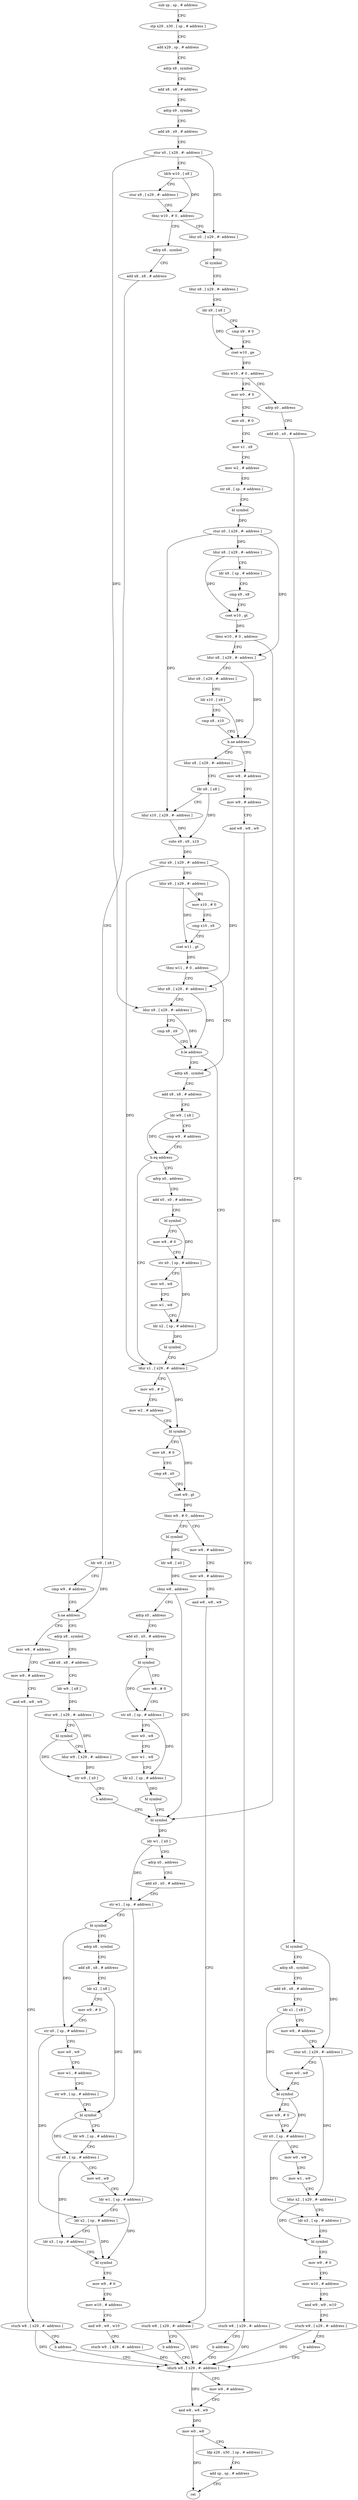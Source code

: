 digraph "func" {
"4246604" [label = "sub sp , sp , # address" ]
"4246608" [label = "stp x29 , x30 , [ sp , # address ]" ]
"4246612" [label = "add x29 , sp , # address" ]
"4246616" [label = "adrp x8 , symbol" ]
"4246620" [label = "add x8 , x8 , # address" ]
"4246624" [label = "adrp x9 , symbol" ]
"4246628" [label = "add x9 , x9 , # address" ]
"4246632" [label = "stur x0 , [ x29 , #- address ]" ]
"4246636" [label = "ldrb w10 , [ x8 ]" ]
"4246640" [label = "stur x9 , [ x29 , #- address ]" ]
"4246644" [label = "tbnz w10 , # 0 , address" ]
"4246720" [label = "ldur x0 , [ x29 , #- address ]" ]
"4246648" [label = "adrp x8 , symbol" ]
"4246724" [label = "bl symbol" ]
"4246728" [label = "ldur x8 , [ x29 , #- address ]" ]
"4246732" [label = "ldr x9 , [ x8 ]" ]
"4246736" [label = "cmp x9 , # 0" ]
"4246740" [label = "cset w10 , ge" ]
"4246744" [label = "tbnz w10 , # 0 , address" ]
"4246836" [label = "mov w0 , # 0" ]
"4246748" [label = "adrp x0 , address" ]
"4246652" [label = "add x8 , x8 , # address" ]
"4246656" [label = "ldr w9 , [ x8 ]" ]
"4246660" [label = "cmp w9 , # address" ]
"4246664" [label = "b.ne address" ]
"4246688" [label = "adrp x8 , symbol" ]
"4246668" [label = "mov w8 , # address" ]
"4246840" [label = "mov x8 , # 0" ]
"4246844" [label = "mov x1 , x8" ]
"4246848" [label = "mov w2 , # address" ]
"4246852" [label = "str x8 , [ sp , # address ]" ]
"4246856" [label = "bl symbol" ]
"4246860" [label = "stur x0 , [ x29 , #- address ]" ]
"4246864" [label = "ldur x8 , [ x29 , #- address ]" ]
"4246868" [label = "ldr x9 , [ sp , # address ]" ]
"4246872" [label = "cmp x9 , x8" ]
"4246876" [label = "cset w10 , gt" ]
"4246880" [label = "tbnz w10 , # 0 , address" ]
"4247136" [label = "bl symbol" ]
"4246884" [label = "ldur x8 , [ x29 , #- address ]" ]
"4246752" [label = "add x0 , x0 , # address" ]
"4246756" [label = "bl symbol" ]
"4246760" [label = "adrp x8 , symbol" ]
"4246764" [label = "add x8 , x8 , # address" ]
"4246768" [label = "ldr x1 , [ x8 ]" ]
"4246772" [label = "mov w9 , # address" ]
"4246776" [label = "stur x0 , [ x29 , #- address ]" ]
"4246780" [label = "mov w0 , w9" ]
"4246784" [label = "bl symbol" ]
"4246788" [label = "mov w9 , # 0" ]
"4246792" [label = "str x0 , [ sp , # address ]" ]
"4246796" [label = "mov w0 , w9" ]
"4246800" [label = "mov w1 , w9" ]
"4246804" [label = "ldur x2 , [ x29 , #- address ]" ]
"4246808" [label = "ldr x3 , [ sp , # address ]" ]
"4246812" [label = "bl symbol" ]
"4246816" [label = "mov w9 , # 0" ]
"4246820" [label = "mov w10 , # address" ]
"4246824" [label = "and w9 , w9 , w10" ]
"4246828" [label = "sturb w9 , [ x29 , #- address ]" ]
"4246832" [label = "b address" ]
"4247240" [label = "ldurb w8 , [ x29 , #- address ]" ]
"4246692" [label = "add x8 , x8 , # address" ]
"4246696" [label = "ldr w9 , [ x8 ]" ]
"4246700" [label = "stur w9 , [ x29 , #- address ]" ]
"4246704" [label = "bl symbol" ]
"4246708" [label = "ldur w9 , [ x29 , #- address ]" ]
"4246712" [label = "str w9 , [ x0 ]" ]
"4246716" [label = "b address" ]
"4246672" [label = "mov w9 , # address" ]
"4246676" [label = "and w8 , w8 , w9" ]
"4246680" [label = "sturb w8 , [ x29 , #- address ]" ]
"4246684" [label = "b address" ]
"4247140" [label = "ldr w1 , [ x0 ]" ]
"4247144" [label = "adrp x0 , address" ]
"4247148" [label = "add x0 , x0 , # address" ]
"4247152" [label = "str w1 , [ sp , # address ]" ]
"4247156" [label = "bl symbol" ]
"4247160" [label = "adrp x8 , symbol" ]
"4247164" [label = "add x8 , x8 , # address" ]
"4247168" [label = "ldr x2 , [ x8 ]" ]
"4247172" [label = "mov w9 , # 0" ]
"4247176" [label = "str x0 , [ sp , # address ]" ]
"4247180" [label = "mov w0 , w9" ]
"4247184" [label = "mov w1 , # address" ]
"4247188" [label = "str w9 , [ sp , # address ]" ]
"4247192" [label = "bl symbol" ]
"4247196" [label = "ldr w9 , [ sp , # address ]" ]
"4247200" [label = "str x0 , [ sp , # address ]" ]
"4247204" [label = "mov w0 , w9" ]
"4247208" [label = "ldr w1 , [ sp , # address ]" ]
"4247212" [label = "ldr x2 , [ sp , # address ]" ]
"4247216" [label = "ldr x3 , [ sp , # address ]" ]
"4247220" [label = "bl symbol" ]
"4247224" [label = "mov w9 , # 0" ]
"4247228" [label = "mov w10 , # address" ]
"4247232" [label = "and w9 , w9 , w10" ]
"4247236" [label = "sturb w9 , [ x29 , #- address ]" ]
"4246888" [label = "ldur x9 , [ x29 , #- address ]" ]
"4246892" [label = "ldr x10 , [ x9 ]" ]
"4246896" [label = "cmp x8 , x10" ]
"4246900" [label = "b.ne address" ]
"4246924" [label = "ldur x8 , [ x29 , #- address ]" ]
"4246904" [label = "mov w8 , # address" ]
"4247244" [label = "mov w9 , # address" ]
"4247248" [label = "and w8 , w8 , w9" ]
"4247252" [label = "mov w0 , w8" ]
"4247256" [label = "ldp x29 , x30 , [ sp , # address ]" ]
"4247260" [label = "add sp , sp , # address" ]
"4247264" [label = "ret" ]
"4246928" [label = "ldr x9 , [ x8 ]" ]
"4246932" [label = "ldur x10 , [ x29 , #- address ]" ]
"4246936" [label = "subs x9 , x9 , x10" ]
"4246940" [label = "stur x9 , [ x29 , #- address ]" ]
"4246944" [label = "ldur x9 , [ x29 , #- address ]" ]
"4246948" [label = "mov x10 , # 0" ]
"4246952" [label = "cmp x10 , x9" ]
"4246956" [label = "cset w11 , gt" ]
"4246960" [label = "tbnz w11 , # 0 , address" ]
"4246980" [label = "adrp x8 , symbol" ]
"4246964" [label = "ldur x8 , [ x29 , #- address ]" ]
"4246908" [label = "mov w9 , # address" ]
"4246912" [label = "and w8 , w8 , w9" ]
"4246916" [label = "sturb w8 , [ x29 , #- address ]" ]
"4246920" [label = "b address" ]
"4246984" [label = "add x8 , x8 , # address" ]
"4246988" [label = "ldr w9 , [ x8 ]" ]
"4246992" [label = "cmp w9 , # address" ]
"4246996" [label = "b.eq address" ]
"4247036" [label = "ldur x1 , [ x29 , #- address ]" ]
"4247000" [label = "adrp x0 , address" ]
"4246968" [label = "ldur x9 , [ x29 , #- address ]" ]
"4246972" [label = "cmp x8 , x9" ]
"4246976" [label = "b.le address" ]
"4247040" [label = "mov w0 , # 0" ]
"4247044" [label = "mov w2 , # address" ]
"4247048" [label = "bl symbol" ]
"4247052" [label = "mov x8 , # 0" ]
"4247056" [label = "cmp x8 , x0" ]
"4247060" [label = "cset w9 , gt" ]
"4247064" [label = "tbnz w9 , # 0 , address" ]
"4247088" [label = "bl symbol" ]
"4247068" [label = "mov w8 , # address" ]
"4247004" [label = "add x0 , x0 , # address" ]
"4247008" [label = "bl symbol" ]
"4247012" [label = "mov w8 , # 0" ]
"4247016" [label = "str x0 , [ sp , # address ]" ]
"4247020" [label = "mov w0 , w8" ]
"4247024" [label = "mov w1 , w8" ]
"4247028" [label = "ldr x2 , [ sp , # address ]" ]
"4247032" [label = "bl symbol" ]
"4247092" [label = "ldr w8 , [ x0 ]" ]
"4247096" [label = "cbnz w8 , address" ]
"4247100" [label = "adrp x0 , address" ]
"4247072" [label = "mov w9 , # address" ]
"4247076" [label = "and w8 , w8 , w9" ]
"4247080" [label = "sturb w8 , [ x29 , #- address ]" ]
"4247084" [label = "b address" ]
"4247104" [label = "add x0 , x0 , # address" ]
"4247108" [label = "bl symbol" ]
"4247112" [label = "mov w8 , # 0" ]
"4247116" [label = "str x0 , [ sp , # address ]" ]
"4247120" [label = "mov w0 , w8" ]
"4247124" [label = "mov w1 , w8" ]
"4247128" [label = "ldr x2 , [ sp , # address ]" ]
"4247132" [label = "bl symbol" ]
"4246604" -> "4246608" [ label = "CFG" ]
"4246608" -> "4246612" [ label = "CFG" ]
"4246612" -> "4246616" [ label = "CFG" ]
"4246616" -> "4246620" [ label = "CFG" ]
"4246620" -> "4246624" [ label = "CFG" ]
"4246624" -> "4246628" [ label = "CFG" ]
"4246628" -> "4246632" [ label = "CFG" ]
"4246632" -> "4246636" [ label = "CFG" ]
"4246632" -> "4246720" [ label = "DFG" ]
"4246632" -> "4246968" [ label = "DFG" ]
"4246636" -> "4246640" [ label = "CFG" ]
"4246636" -> "4246644" [ label = "DFG" ]
"4246640" -> "4246644" [ label = "CFG" ]
"4246644" -> "4246720" [ label = "CFG" ]
"4246644" -> "4246648" [ label = "CFG" ]
"4246720" -> "4246724" [ label = "DFG" ]
"4246648" -> "4246652" [ label = "CFG" ]
"4246724" -> "4246728" [ label = "CFG" ]
"4246728" -> "4246732" [ label = "CFG" ]
"4246732" -> "4246736" [ label = "CFG" ]
"4246732" -> "4246740" [ label = "DFG" ]
"4246736" -> "4246740" [ label = "CFG" ]
"4246740" -> "4246744" [ label = "DFG" ]
"4246744" -> "4246836" [ label = "CFG" ]
"4246744" -> "4246748" [ label = "CFG" ]
"4246836" -> "4246840" [ label = "CFG" ]
"4246748" -> "4246752" [ label = "CFG" ]
"4246652" -> "4246656" [ label = "CFG" ]
"4246656" -> "4246660" [ label = "CFG" ]
"4246656" -> "4246664" [ label = "DFG" ]
"4246660" -> "4246664" [ label = "CFG" ]
"4246664" -> "4246688" [ label = "CFG" ]
"4246664" -> "4246668" [ label = "CFG" ]
"4246688" -> "4246692" [ label = "CFG" ]
"4246668" -> "4246672" [ label = "CFG" ]
"4246840" -> "4246844" [ label = "CFG" ]
"4246844" -> "4246848" [ label = "CFG" ]
"4246848" -> "4246852" [ label = "CFG" ]
"4246852" -> "4246856" [ label = "CFG" ]
"4246856" -> "4246860" [ label = "DFG" ]
"4246860" -> "4246864" [ label = "DFG" ]
"4246860" -> "4246884" [ label = "DFG" ]
"4246860" -> "4246932" [ label = "DFG" ]
"4246864" -> "4246868" [ label = "CFG" ]
"4246864" -> "4246876" [ label = "DFG" ]
"4246868" -> "4246872" [ label = "CFG" ]
"4246872" -> "4246876" [ label = "CFG" ]
"4246876" -> "4246880" [ label = "DFG" ]
"4246880" -> "4247136" [ label = "CFG" ]
"4246880" -> "4246884" [ label = "CFG" ]
"4247136" -> "4247140" [ label = "DFG" ]
"4246884" -> "4246888" [ label = "CFG" ]
"4246884" -> "4246900" [ label = "DFG" ]
"4246752" -> "4246756" [ label = "CFG" ]
"4246756" -> "4246760" [ label = "CFG" ]
"4246756" -> "4246776" [ label = "DFG" ]
"4246760" -> "4246764" [ label = "CFG" ]
"4246764" -> "4246768" [ label = "CFG" ]
"4246768" -> "4246772" [ label = "CFG" ]
"4246768" -> "4246784" [ label = "DFG" ]
"4246772" -> "4246776" [ label = "CFG" ]
"4246776" -> "4246780" [ label = "CFG" ]
"4246776" -> "4246804" [ label = "DFG" ]
"4246780" -> "4246784" [ label = "CFG" ]
"4246784" -> "4246788" [ label = "CFG" ]
"4246784" -> "4246792" [ label = "DFG" ]
"4246788" -> "4246792" [ label = "CFG" ]
"4246792" -> "4246796" [ label = "CFG" ]
"4246792" -> "4246808" [ label = "DFG" ]
"4246796" -> "4246800" [ label = "CFG" ]
"4246800" -> "4246804" [ label = "CFG" ]
"4246804" -> "4246808" [ label = "CFG" ]
"4246804" -> "4246812" [ label = "DFG" ]
"4246808" -> "4246812" [ label = "CFG" ]
"4246812" -> "4246816" [ label = "CFG" ]
"4246816" -> "4246820" [ label = "CFG" ]
"4246820" -> "4246824" [ label = "CFG" ]
"4246824" -> "4246828" [ label = "CFG" ]
"4246828" -> "4246832" [ label = "CFG" ]
"4246828" -> "4247240" [ label = "DFG" ]
"4246832" -> "4247240" [ label = "CFG" ]
"4247240" -> "4247244" [ label = "CFG" ]
"4247240" -> "4247248" [ label = "DFG" ]
"4246692" -> "4246696" [ label = "CFG" ]
"4246696" -> "4246700" [ label = "DFG" ]
"4246700" -> "4246704" [ label = "CFG" ]
"4246700" -> "4246708" [ label = "DFG" ]
"4246704" -> "4246708" [ label = "CFG" ]
"4246704" -> "4246712" [ label = "DFG" ]
"4246708" -> "4246712" [ label = "DFG" ]
"4246712" -> "4246716" [ label = "CFG" ]
"4246716" -> "4247136" [ label = "CFG" ]
"4246672" -> "4246676" [ label = "CFG" ]
"4246676" -> "4246680" [ label = "CFG" ]
"4246680" -> "4246684" [ label = "CFG" ]
"4246680" -> "4247240" [ label = "DFG" ]
"4246684" -> "4247240" [ label = "CFG" ]
"4247140" -> "4247144" [ label = "CFG" ]
"4247140" -> "4247152" [ label = "DFG" ]
"4247144" -> "4247148" [ label = "CFG" ]
"4247148" -> "4247152" [ label = "CFG" ]
"4247152" -> "4247156" [ label = "CFG" ]
"4247152" -> "4247208" [ label = "DFG" ]
"4247156" -> "4247160" [ label = "CFG" ]
"4247156" -> "4247176" [ label = "DFG" ]
"4247160" -> "4247164" [ label = "CFG" ]
"4247164" -> "4247168" [ label = "CFG" ]
"4247168" -> "4247172" [ label = "CFG" ]
"4247168" -> "4247192" [ label = "DFG" ]
"4247172" -> "4247176" [ label = "CFG" ]
"4247176" -> "4247180" [ label = "CFG" ]
"4247176" -> "4247212" [ label = "DFG" ]
"4247180" -> "4247184" [ label = "CFG" ]
"4247184" -> "4247188" [ label = "CFG" ]
"4247188" -> "4247192" [ label = "CFG" ]
"4247192" -> "4247196" [ label = "CFG" ]
"4247192" -> "4247200" [ label = "DFG" ]
"4247196" -> "4247200" [ label = "CFG" ]
"4247200" -> "4247204" [ label = "CFG" ]
"4247200" -> "4247216" [ label = "DFG" ]
"4247204" -> "4247208" [ label = "CFG" ]
"4247208" -> "4247212" [ label = "CFG" ]
"4247208" -> "4247220" [ label = "DFG" ]
"4247212" -> "4247216" [ label = "CFG" ]
"4247212" -> "4247220" [ label = "DFG" ]
"4247216" -> "4247220" [ label = "CFG" ]
"4247220" -> "4247224" [ label = "CFG" ]
"4247224" -> "4247228" [ label = "CFG" ]
"4247228" -> "4247232" [ label = "CFG" ]
"4247232" -> "4247236" [ label = "CFG" ]
"4247236" -> "4247240" [ label = "DFG" ]
"4246888" -> "4246892" [ label = "CFG" ]
"4246892" -> "4246896" [ label = "CFG" ]
"4246892" -> "4246900" [ label = "DFG" ]
"4246896" -> "4246900" [ label = "CFG" ]
"4246900" -> "4246924" [ label = "CFG" ]
"4246900" -> "4246904" [ label = "CFG" ]
"4246924" -> "4246928" [ label = "CFG" ]
"4246904" -> "4246908" [ label = "CFG" ]
"4247244" -> "4247248" [ label = "CFG" ]
"4247248" -> "4247252" [ label = "DFG" ]
"4247252" -> "4247256" [ label = "CFG" ]
"4247252" -> "4247264" [ label = "DFG" ]
"4247256" -> "4247260" [ label = "CFG" ]
"4247260" -> "4247264" [ label = "CFG" ]
"4246928" -> "4246932" [ label = "CFG" ]
"4246928" -> "4246936" [ label = "DFG" ]
"4246932" -> "4246936" [ label = "DFG" ]
"4246936" -> "4246940" [ label = "DFG" ]
"4246940" -> "4246944" [ label = "DFG" ]
"4246940" -> "4246964" [ label = "DFG" ]
"4246940" -> "4247036" [ label = "DFG" ]
"4246944" -> "4246948" [ label = "CFG" ]
"4246944" -> "4246956" [ label = "DFG" ]
"4246948" -> "4246952" [ label = "CFG" ]
"4246952" -> "4246956" [ label = "CFG" ]
"4246956" -> "4246960" [ label = "DFG" ]
"4246960" -> "4246980" [ label = "CFG" ]
"4246960" -> "4246964" [ label = "CFG" ]
"4246980" -> "4246984" [ label = "CFG" ]
"4246964" -> "4246968" [ label = "CFG" ]
"4246964" -> "4246976" [ label = "DFG" ]
"4246908" -> "4246912" [ label = "CFG" ]
"4246912" -> "4246916" [ label = "CFG" ]
"4246916" -> "4246920" [ label = "CFG" ]
"4246916" -> "4247240" [ label = "DFG" ]
"4246920" -> "4247240" [ label = "CFG" ]
"4246984" -> "4246988" [ label = "CFG" ]
"4246988" -> "4246992" [ label = "CFG" ]
"4246988" -> "4246996" [ label = "DFG" ]
"4246992" -> "4246996" [ label = "CFG" ]
"4246996" -> "4247036" [ label = "CFG" ]
"4246996" -> "4247000" [ label = "CFG" ]
"4247036" -> "4247040" [ label = "CFG" ]
"4247036" -> "4247048" [ label = "DFG" ]
"4247000" -> "4247004" [ label = "CFG" ]
"4246968" -> "4246972" [ label = "CFG" ]
"4246968" -> "4246976" [ label = "DFG" ]
"4246972" -> "4246976" [ label = "CFG" ]
"4246976" -> "4247036" [ label = "CFG" ]
"4246976" -> "4246980" [ label = "CFG" ]
"4247040" -> "4247044" [ label = "CFG" ]
"4247044" -> "4247048" [ label = "CFG" ]
"4247048" -> "4247052" [ label = "CFG" ]
"4247048" -> "4247060" [ label = "DFG" ]
"4247052" -> "4247056" [ label = "CFG" ]
"4247056" -> "4247060" [ label = "CFG" ]
"4247060" -> "4247064" [ label = "DFG" ]
"4247064" -> "4247088" [ label = "CFG" ]
"4247064" -> "4247068" [ label = "CFG" ]
"4247088" -> "4247092" [ label = "DFG" ]
"4247068" -> "4247072" [ label = "CFG" ]
"4247004" -> "4247008" [ label = "CFG" ]
"4247008" -> "4247012" [ label = "CFG" ]
"4247008" -> "4247016" [ label = "DFG" ]
"4247012" -> "4247016" [ label = "CFG" ]
"4247016" -> "4247020" [ label = "CFG" ]
"4247016" -> "4247028" [ label = "DFG" ]
"4247020" -> "4247024" [ label = "CFG" ]
"4247024" -> "4247028" [ label = "CFG" ]
"4247028" -> "4247032" [ label = "DFG" ]
"4247032" -> "4247036" [ label = "CFG" ]
"4247092" -> "4247096" [ label = "DFG" ]
"4247096" -> "4247136" [ label = "CFG" ]
"4247096" -> "4247100" [ label = "CFG" ]
"4247100" -> "4247104" [ label = "CFG" ]
"4247072" -> "4247076" [ label = "CFG" ]
"4247076" -> "4247080" [ label = "CFG" ]
"4247080" -> "4247084" [ label = "CFG" ]
"4247080" -> "4247240" [ label = "DFG" ]
"4247084" -> "4247240" [ label = "CFG" ]
"4247104" -> "4247108" [ label = "CFG" ]
"4247108" -> "4247112" [ label = "CFG" ]
"4247108" -> "4247116" [ label = "DFG" ]
"4247112" -> "4247116" [ label = "CFG" ]
"4247116" -> "4247120" [ label = "CFG" ]
"4247116" -> "4247128" [ label = "DFG" ]
"4247120" -> "4247124" [ label = "CFG" ]
"4247124" -> "4247128" [ label = "CFG" ]
"4247128" -> "4247132" [ label = "DFG" ]
"4247132" -> "4247136" [ label = "CFG" ]
}
